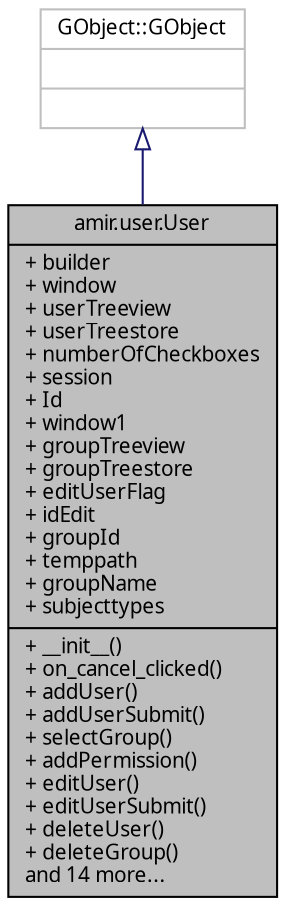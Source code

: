 digraph "amir.user.User"
{
 // LATEX_PDF_SIZE
  edge [fontname="FreeSans.ttf",fontsize="10",labelfontname="FreeSans.ttf",labelfontsize="10"];
  node [fontname="FreeSans.ttf",fontsize="10",shape=record];
  Node1 [label="{amir.user.User\n|+ builder\l+ window\l+ userTreeview\l+ userTreestore\l+ numberOfCheckboxes\l+ session\l+ Id\l+ window1\l+ groupTreeview\l+ groupTreestore\l+ editUserFlag\l+ idEdit\l+ groupId\l+ temppath\l+ groupName\l+ subjecttypes\l|+ __init__()\l+ on_cancel_clicked()\l+ addUser()\l+ addUserSubmit()\l+ selectGroup()\l+ addPermission()\l+ editUser()\l+ editUserSubmit()\l+ deleteUser()\l+ deleteGroup()\land 14 more...\l}",height=0.2,width=0.4,color="black", fillcolor="grey75", style="filled", fontcolor="black",tooltip=" "];
  Node2 -> Node1 [dir="back",color="midnightblue",fontsize="10",style="solid",arrowtail="onormal",fontname="FreeSans.ttf"];
  Node2 [label="{GObject::GObject\n||}",height=0.2,width=0.4,color="grey75", fillcolor="white", style="filled",tooltip=" "];
}
